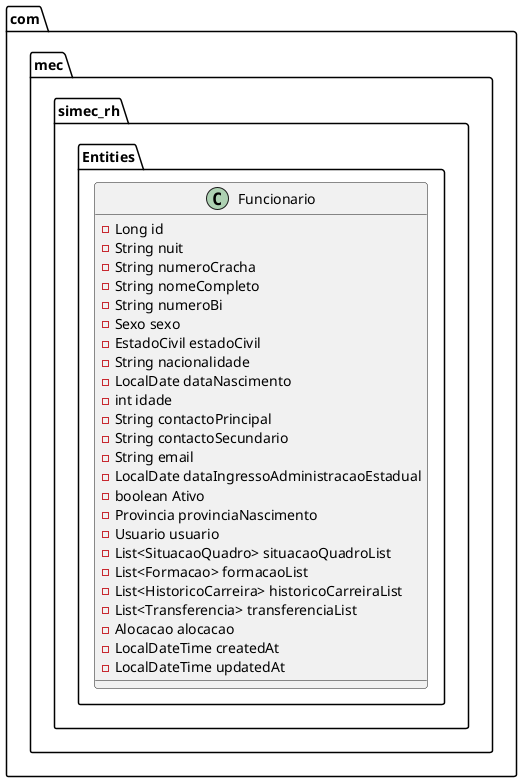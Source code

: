 @startuml
class com.mec.simec_rh.Entities.Funcionario {
- Long id
- String nuit
- String numeroCracha
- String nomeCompleto
- String numeroBi
- Sexo sexo
- EstadoCivil estadoCivil
- String nacionalidade
- LocalDate dataNascimento
- int idade
- String contactoPrincipal
- String contactoSecundario
- String email
- LocalDate dataIngressoAdministracaoEstadual
- boolean Ativo
- Provincia provinciaNascimento
- Usuario usuario
- List<SituacaoQuadro> situacaoQuadroList
- List<Formacao> formacaoList
- List<HistoricoCarreira> historicoCarreiraList
- List<Transferencia> transferenciaList
- Alocacao alocacao
- LocalDateTime createdAt
- LocalDateTime updatedAt
}

@enduml